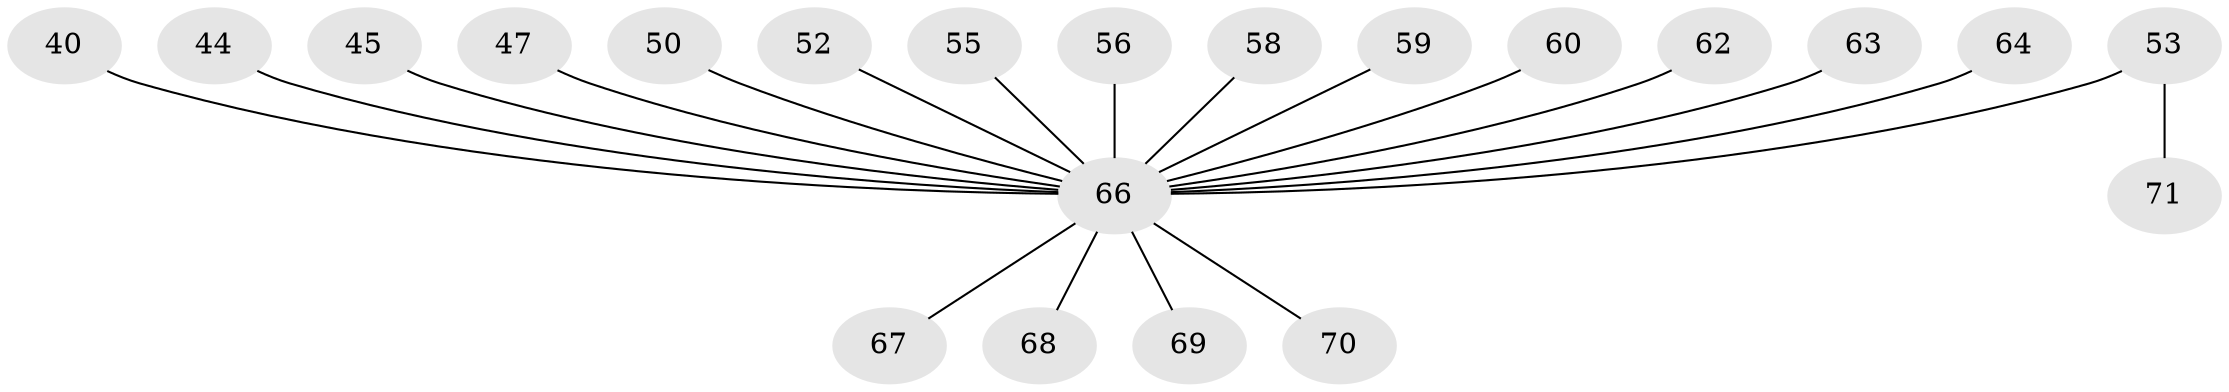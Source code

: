 // original degree distribution, {3: 0.08450704225352113, 5: 0.04225352112676056, 9: 0.014084507042253521, 2: 0.30985915492957744, 4: 0.07042253521126761, 1: 0.4788732394366197}
// Generated by graph-tools (version 1.1) at 2025/56/03/04/25 21:56:50]
// undirected, 21 vertices, 20 edges
graph export_dot {
graph [start="1"]
  node [color=gray90,style=filled];
  40 [super="+37"];
  44;
  45;
  47;
  50;
  52;
  53;
  55;
  56;
  58;
  59;
  60;
  62;
  63;
  64;
  66 [super="+9+2+24+19+4+26+42+51+57+49+65+30+13+15+16+61+20+43+54+18+29+34+35+36+38+39+46"];
  67;
  68;
  69;
  70;
  71;
  40 -- 66;
  44 -- 66;
  45 -- 66;
  47 -- 66;
  50 -- 66;
  52 -- 66;
  53 -- 71;
  53 -- 66;
  55 -- 66;
  56 -- 66;
  58 -- 66;
  59 -- 66;
  60 -- 66;
  62 -- 66;
  63 -- 66;
  64 -- 66;
  66 -- 67;
  66 -- 69;
  66 -- 68;
  66 -- 70;
}
